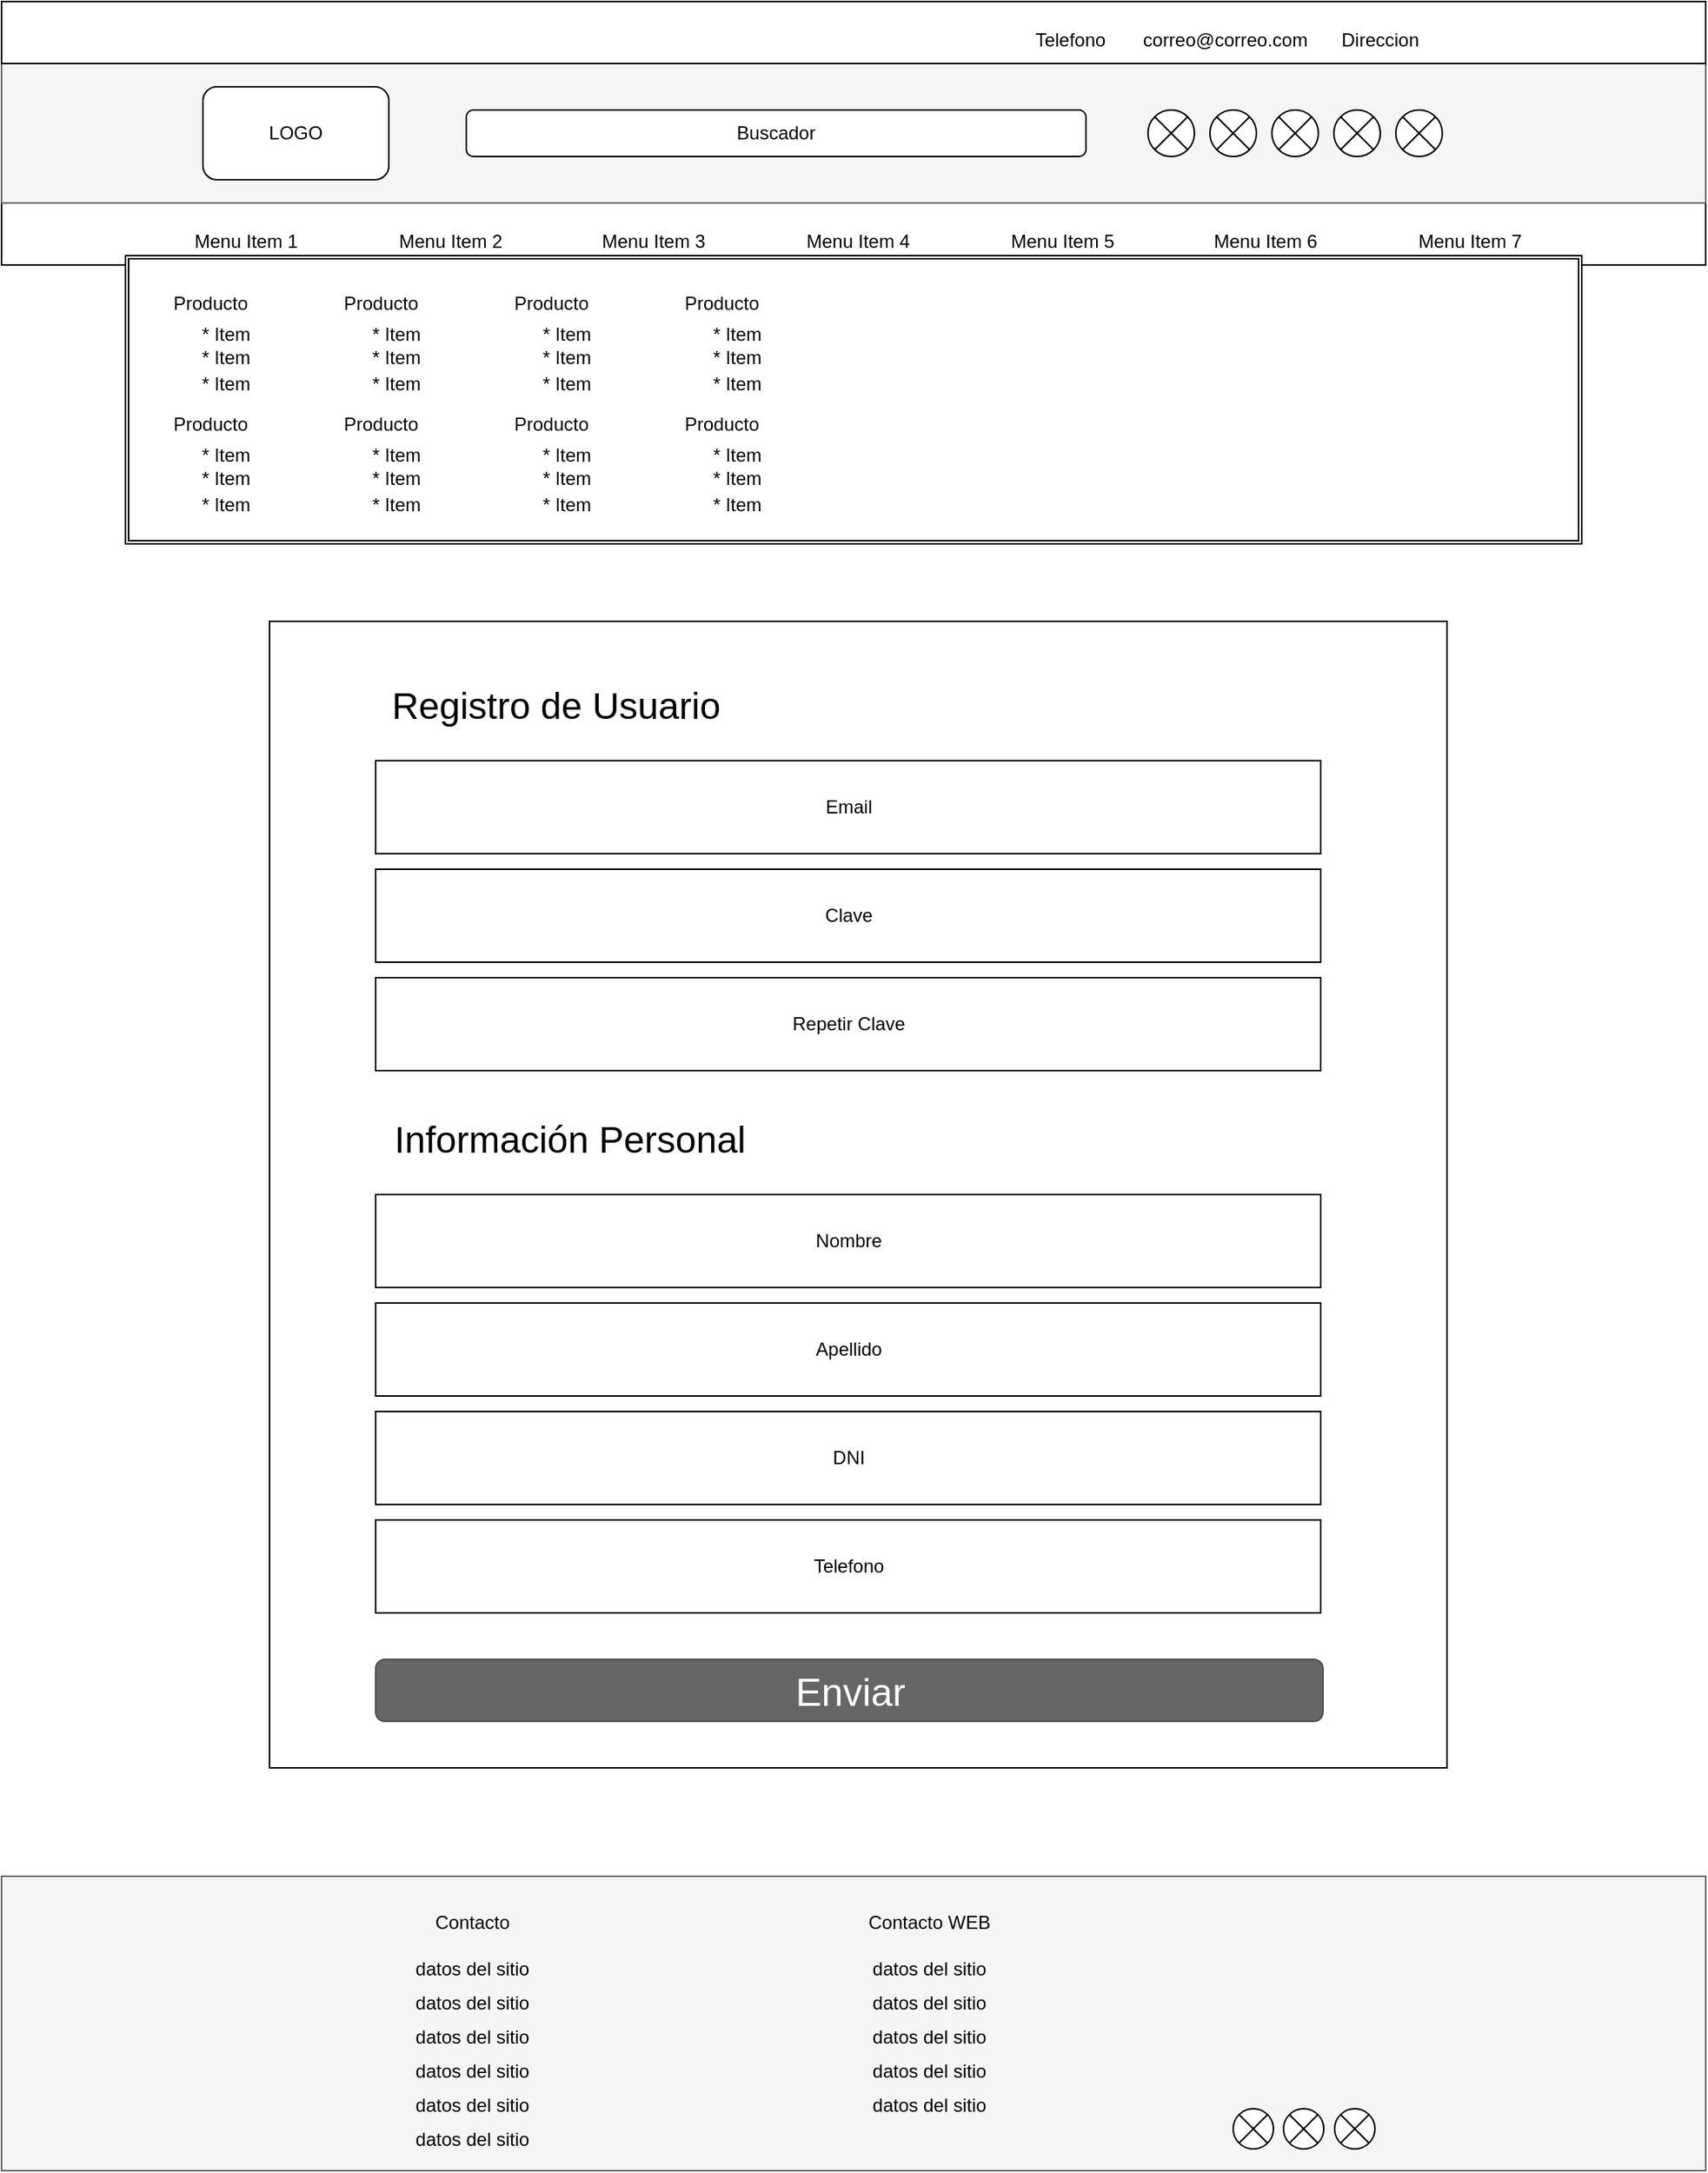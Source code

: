 <mxfile version="24.4.13" type="google">
  <diagram name="Page-1" id="03018318-947c-dd8e-b7a3-06fadd420f32">
    <mxGraphModel grid="1" page="1" gridSize="10" guides="1" tooltips="1" connect="1" arrows="1" fold="1" pageScale="1" pageWidth="1100" pageHeight="850" background="#ffffff" math="0" shadow="0">
      <root>
        <mxCell id="0" />
        <mxCell id="1" parent="0" />
        <mxCell id="ZyAtSVCC6lzZeVUkMO0P-5" value="" style="rounded=0;whiteSpace=wrap;html=1;fillColor=#f5f5f5;fontColor=#333333;strokeColor=#666666;" vertex="1" parent="1">
          <mxGeometry y="1210" width="1100" height="190" as="geometry" />
        </mxCell>
        <mxCell id="ZyAtSVCC6lzZeVUkMO0P-3" value="" style="rounded=0;whiteSpace=wrap;html=1;" vertex="1" parent="1">
          <mxGeometry y="130" width="1100" height="40" as="geometry" />
        </mxCell>
        <mxCell id="ZyAtSVCC6lzZeVUkMO0P-2" value="" style="rounded=0;whiteSpace=wrap;html=1;fillColor=#f5f5f5;fontColor=#333333;strokeColor=#666666;" vertex="1" parent="1">
          <mxGeometry y="40" width="1100" height="90" as="geometry" />
        </mxCell>
        <mxCell id="ZyAtSVCC6lzZeVUkMO0P-1" value="" style="rounded=0;whiteSpace=wrap;html=1;" vertex="1" parent="1">
          <mxGeometry width="1100" height="40" as="geometry" />
        </mxCell>
        <mxCell id="YPrZ4P48iWF1rKAgXMPz-6" value="LOGO" style="rounded=1;whiteSpace=wrap;html=1;strokeColor=default;" vertex="1" parent="1">
          <mxGeometry x="130" y="55" width="120" height="60" as="geometry" />
        </mxCell>
        <mxCell id="YPrZ4P48iWF1rKAgXMPz-8" value="Buscador" style="rounded=1;whiteSpace=wrap;html=1;" vertex="1" parent="1">
          <mxGeometry x="300" y="70" width="400" height="30" as="geometry" />
        </mxCell>
        <mxCell id="YPrZ4P48iWF1rKAgXMPz-9" value="Telefono" style="text;html=1;align=center;verticalAlign=middle;whiteSpace=wrap;rounded=0;" vertex="1" parent="1">
          <mxGeometry x="660" y="10" width="60" height="30" as="geometry" />
        </mxCell>
        <mxCell id="YPrZ4P48iWF1rKAgXMPz-11" value="correo@correo.com" style="text;html=1;align=center;verticalAlign=middle;whiteSpace=wrap;rounded=0;" vertex="1" parent="1">
          <mxGeometry x="760" y="10" width="60" height="30" as="geometry" />
        </mxCell>
        <mxCell id="YPrZ4P48iWF1rKAgXMPz-12" value="Direccion" style="text;html=1;align=center;verticalAlign=middle;whiteSpace=wrap;rounded=0;" vertex="1" parent="1">
          <mxGeometry x="860" y="10" width="60" height="30" as="geometry" />
        </mxCell>
        <mxCell id="YPrZ4P48iWF1rKAgXMPz-14" value="" style="shape=sumEllipse;perimeter=ellipsePerimeter;whiteSpace=wrap;html=1;backgroundOutline=1;" vertex="1" parent="1">
          <mxGeometry x="740" y="70" width="30" height="30" as="geometry" />
        </mxCell>
        <mxCell id="YPrZ4P48iWF1rKAgXMPz-15" value="" style="shape=sumEllipse;perimeter=ellipsePerimeter;whiteSpace=wrap;html=1;backgroundOutline=1;" vertex="1" parent="1">
          <mxGeometry x="780" y="70" width="30" height="30" as="geometry" />
        </mxCell>
        <mxCell id="YPrZ4P48iWF1rKAgXMPz-16" value="" style="shape=sumEllipse;perimeter=ellipsePerimeter;whiteSpace=wrap;html=1;backgroundOutline=1;" vertex="1" parent="1">
          <mxGeometry x="820" y="70" width="30" height="30" as="geometry" />
        </mxCell>
        <mxCell id="YPrZ4P48iWF1rKAgXMPz-17" value="" style="shape=sumEllipse;perimeter=ellipsePerimeter;whiteSpace=wrap;html=1;backgroundOutline=1;" vertex="1" parent="1">
          <mxGeometry x="860" y="70" width="30" height="30" as="geometry" />
        </mxCell>
        <mxCell id="YPrZ4P48iWF1rKAgXMPz-18" value="" style="shape=sumEllipse;perimeter=ellipsePerimeter;whiteSpace=wrap;html=1;backgroundOutline=1;" vertex="1" parent="1">
          <mxGeometry x="900" y="70" width="30" height="30" as="geometry" />
        </mxCell>
        <mxCell id="YPrZ4P48iWF1rKAgXMPz-21" value="Menu Item 1" style="text;html=1;align=center;verticalAlign=middle;whiteSpace=wrap;rounded=0;" vertex="1" parent="1">
          <mxGeometry x="113" y="140" width="90" height="30" as="geometry" />
        </mxCell>
        <mxCell id="YPrZ4P48iWF1rKAgXMPz-22" value="Menu Item 2" style="text;html=1;align=center;verticalAlign=middle;whiteSpace=wrap;rounded=0;" vertex="1" parent="1">
          <mxGeometry x="245" y="140" width="90" height="30" as="geometry" />
        </mxCell>
        <mxCell id="YPrZ4P48iWF1rKAgXMPz-23" value="Menu Item 3" style="text;html=1;align=center;verticalAlign=middle;whiteSpace=wrap;rounded=0;" vertex="1" parent="1">
          <mxGeometry x="376" y="140" width="90" height="30" as="geometry" />
        </mxCell>
        <mxCell id="YPrZ4P48iWF1rKAgXMPz-24" value="Menu Item 4" style="text;html=1;align=center;verticalAlign=middle;whiteSpace=wrap;rounded=0;" vertex="1" parent="1">
          <mxGeometry x="508" y="140" width="90" height="30" as="geometry" />
        </mxCell>
        <mxCell id="YPrZ4P48iWF1rKAgXMPz-25" value="Menu Item 5" style="text;html=1;align=center;verticalAlign=middle;whiteSpace=wrap;rounded=0;" vertex="1" parent="1">
          <mxGeometry x="640" y="140" width="90" height="30" as="geometry" />
        </mxCell>
        <mxCell id="YPrZ4P48iWF1rKAgXMPz-26" value="Menu Item 6" style="text;html=1;align=center;verticalAlign=middle;whiteSpace=wrap;rounded=0;" vertex="1" parent="1">
          <mxGeometry x="771" y="140" width="90" height="30" as="geometry" />
        </mxCell>
        <mxCell id="YPrZ4P48iWF1rKAgXMPz-27" value="Menu Item 7" style="text;html=1;align=center;verticalAlign=middle;whiteSpace=wrap;rounded=0;" vertex="1" parent="1">
          <mxGeometry x="903" y="140" width="90" height="30" as="geometry" />
        </mxCell>
        <mxCell id="YPrZ4P48iWF1rKAgXMPz-28" value="" style="shape=ext;double=1;rounded=0;whiteSpace=wrap;html=1;" vertex="1" parent="1">
          <mxGeometry x="80" y="164" width="940" height="186" as="geometry" />
        </mxCell>
        <mxCell id="YPrZ4P48iWF1rKAgXMPz-36" value="" style="group" connectable="0" vertex="1" parent="1">
          <mxGeometry x="90" y="180" width="100" height="82" as="geometry" />
        </mxCell>
        <mxCell id="YPrZ4P48iWF1rKAgXMPz-29" value="Producto" style="text;html=1;align=center;verticalAlign=middle;whiteSpace=wrap;rounded=0;" vertex="1" parent="YPrZ4P48iWF1rKAgXMPz-36">
          <mxGeometry width="90" height="30" as="geometry" />
        </mxCell>
        <mxCell id="YPrZ4P48iWF1rKAgXMPz-30" value="* Item" style="text;html=1;align=center;verticalAlign=middle;whiteSpace=wrap;rounded=0;" vertex="1" parent="YPrZ4P48iWF1rKAgXMPz-36">
          <mxGeometry x="10" y="20" width="90" height="30" as="geometry" />
        </mxCell>
        <mxCell id="YPrZ4P48iWF1rKAgXMPz-31" value="* Item" style="text;html=1;align=center;verticalAlign=middle;whiteSpace=wrap;rounded=0;" vertex="1" parent="YPrZ4P48iWF1rKAgXMPz-36">
          <mxGeometry x="10" y="35" width="90" height="30" as="geometry" />
        </mxCell>
        <mxCell id="YPrZ4P48iWF1rKAgXMPz-32" value="* Item" style="text;html=1;align=center;verticalAlign=middle;whiteSpace=wrap;rounded=0;" vertex="1" parent="YPrZ4P48iWF1rKAgXMPz-36">
          <mxGeometry x="10" y="52" width="90" height="30" as="geometry" />
        </mxCell>
        <mxCell id="YPrZ4P48iWF1rKAgXMPz-37" value="" style="group" connectable="0" vertex="1" parent="1">
          <mxGeometry x="90" y="258" width="100" height="82" as="geometry" />
        </mxCell>
        <mxCell id="YPrZ4P48iWF1rKAgXMPz-38" value="Producto" style="text;html=1;align=center;verticalAlign=middle;whiteSpace=wrap;rounded=0;" vertex="1" parent="YPrZ4P48iWF1rKAgXMPz-37">
          <mxGeometry width="90" height="30" as="geometry" />
        </mxCell>
        <mxCell id="YPrZ4P48iWF1rKAgXMPz-39" value="* Item" style="text;html=1;align=center;verticalAlign=middle;whiteSpace=wrap;rounded=0;" vertex="1" parent="YPrZ4P48iWF1rKAgXMPz-37">
          <mxGeometry x="10" y="20" width="90" height="30" as="geometry" />
        </mxCell>
        <mxCell id="YPrZ4P48iWF1rKAgXMPz-40" value="* Item" style="text;html=1;align=center;verticalAlign=middle;whiteSpace=wrap;rounded=0;" vertex="1" parent="YPrZ4P48iWF1rKAgXMPz-37">
          <mxGeometry x="10" y="35" width="90" height="30" as="geometry" />
        </mxCell>
        <mxCell id="YPrZ4P48iWF1rKAgXMPz-41" value="* Item" style="text;html=1;align=center;verticalAlign=middle;whiteSpace=wrap;rounded=0;" vertex="1" parent="YPrZ4P48iWF1rKAgXMPz-37">
          <mxGeometry x="10" y="52" width="90" height="30" as="geometry" />
        </mxCell>
        <mxCell id="YPrZ4P48iWF1rKAgXMPz-42" value="" style="group" connectable="0" vertex="1" parent="1">
          <mxGeometry x="200" y="180" width="100" height="82" as="geometry" />
        </mxCell>
        <mxCell id="YPrZ4P48iWF1rKAgXMPz-43" value="Producto" style="text;html=1;align=center;verticalAlign=middle;whiteSpace=wrap;rounded=0;" vertex="1" parent="YPrZ4P48iWF1rKAgXMPz-42">
          <mxGeometry width="90" height="30" as="geometry" />
        </mxCell>
        <mxCell id="YPrZ4P48iWF1rKAgXMPz-44" value="* Item" style="text;html=1;align=center;verticalAlign=middle;whiteSpace=wrap;rounded=0;" vertex="1" parent="YPrZ4P48iWF1rKAgXMPz-42">
          <mxGeometry x="10" y="20" width="90" height="30" as="geometry" />
        </mxCell>
        <mxCell id="YPrZ4P48iWF1rKAgXMPz-45" value="* Item" style="text;html=1;align=center;verticalAlign=middle;whiteSpace=wrap;rounded=0;" vertex="1" parent="YPrZ4P48iWF1rKAgXMPz-42">
          <mxGeometry x="10" y="35" width="90" height="30" as="geometry" />
        </mxCell>
        <mxCell id="YPrZ4P48iWF1rKAgXMPz-46" value="* Item" style="text;html=1;align=center;verticalAlign=middle;whiteSpace=wrap;rounded=0;" vertex="1" parent="YPrZ4P48iWF1rKAgXMPz-42">
          <mxGeometry x="10" y="52" width="90" height="30" as="geometry" />
        </mxCell>
        <mxCell id="YPrZ4P48iWF1rKAgXMPz-47" value="" style="group" connectable="0" vertex="1" parent="1">
          <mxGeometry x="200" y="258" width="100" height="82" as="geometry" />
        </mxCell>
        <mxCell id="YPrZ4P48iWF1rKAgXMPz-48" value="Producto" style="text;html=1;align=center;verticalAlign=middle;whiteSpace=wrap;rounded=0;" vertex="1" parent="YPrZ4P48iWF1rKAgXMPz-47">
          <mxGeometry width="90" height="30" as="geometry" />
        </mxCell>
        <mxCell id="YPrZ4P48iWF1rKAgXMPz-49" value="* Item" style="text;html=1;align=center;verticalAlign=middle;whiteSpace=wrap;rounded=0;" vertex="1" parent="YPrZ4P48iWF1rKAgXMPz-47">
          <mxGeometry x="10" y="20" width="90" height="30" as="geometry" />
        </mxCell>
        <mxCell id="YPrZ4P48iWF1rKAgXMPz-50" value="* Item" style="text;html=1;align=center;verticalAlign=middle;whiteSpace=wrap;rounded=0;" vertex="1" parent="YPrZ4P48iWF1rKAgXMPz-47">
          <mxGeometry x="10" y="35" width="90" height="30" as="geometry" />
        </mxCell>
        <mxCell id="YPrZ4P48iWF1rKAgXMPz-51" value="* Item" style="text;html=1;align=center;verticalAlign=middle;whiteSpace=wrap;rounded=0;" vertex="1" parent="YPrZ4P48iWF1rKAgXMPz-47">
          <mxGeometry x="10" y="52" width="90" height="30" as="geometry" />
        </mxCell>
        <mxCell id="YPrZ4P48iWF1rKAgXMPz-52" value="" style="group" connectable="0" vertex="1" parent="1">
          <mxGeometry x="310" y="180" width="100" height="82" as="geometry" />
        </mxCell>
        <mxCell id="YPrZ4P48iWF1rKAgXMPz-53" value="Producto" style="text;html=1;align=center;verticalAlign=middle;whiteSpace=wrap;rounded=0;" vertex="1" parent="YPrZ4P48iWF1rKAgXMPz-52">
          <mxGeometry width="90" height="30" as="geometry" />
        </mxCell>
        <mxCell id="YPrZ4P48iWF1rKAgXMPz-54" value="* Item" style="text;html=1;align=center;verticalAlign=middle;whiteSpace=wrap;rounded=0;" vertex="1" parent="YPrZ4P48iWF1rKAgXMPz-52">
          <mxGeometry x="10" y="20" width="90" height="30" as="geometry" />
        </mxCell>
        <mxCell id="YPrZ4P48iWF1rKAgXMPz-55" value="* Item" style="text;html=1;align=center;verticalAlign=middle;whiteSpace=wrap;rounded=0;" vertex="1" parent="YPrZ4P48iWF1rKAgXMPz-52">
          <mxGeometry x="10" y="35" width="90" height="30" as="geometry" />
        </mxCell>
        <mxCell id="YPrZ4P48iWF1rKAgXMPz-56" value="* Item" style="text;html=1;align=center;verticalAlign=middle;whiteSpace=wrap;rounded=0;" vertex="1" parent="YPrZ4P48iWF1rKAgXMPz-52">
          <mxGeometry x="10" y="52" width="90" height="30" as="geometry" />
        </mxCell>
        <mxCell id="YPrZ4P48iWF1rKAgXMPz-57" value="" style="group" connectable="0" vertex="1" parent="1">
          <mxGeometry x="310" y="258" width="100" height="82" as="geometry" />
        </mxCell>
        <mxCell id="YPrZ4P48iWF1rKAgXMPz-58" value="Producto" style="text;html=1;align=center;verticalAlign=middle;whiteSpace=wrap;rounded=0;" vertex="1" parent="YPrZ4P48iWF1rKAgXMPz-57">
          <mxGeometry width="90" height="30" as="geometry" />
        </mxCell>
        <mxCell id="YPrZ4P48iWF1rKAgXMPz-59" value="* Item" style="text;html=1;align=center;verticalAlign=middle;whiteSpace=wrap;rounded=0;" vertex="1" parent="YPrZ4P48iWF1rKAgXMPz-57">
          <mxGeometry x="10" y="20" width="90" height="30" as="geometry" />
        </mxCell>
        <mxCell id="YPrZ4P48iWF1rKAgXMPz-60" value="* Item" style="text;html=1;align=center;verticalAlign=middle;whiteSpace=wrap;rounded=0;" vertex="1" parent="YPrZ4P48iWF1rKAgXMPz-57">
          <mxGeometry x="10" y="35" width="90" height="30" as="geometry" />
        </mxCell>
        <mxCell id="YPrZ4P48iWF1rKAgXMPz-61" value="* Item" style="text;html=1;align=center;verticalAlign=middle;whiteSpace=wrap;rounded=0;" vertex="1" parent="YPrZ4P48iWF1rKAgXMPz-57">
          <mxGeometry x="10" y="52" width="90" height="30" as="geometry" />
        </mxCell>
        <mxCell id="YPrZ4P48iWF1rKAgXMPz-62" value="" style="group" connectable="0" vertex="1" parent="1">
          <mxGeometry x="420" y="180" width="100" height="82" as="geometry" />
        </mxCell>
        <mxCell id="YPrZ4P48iWF1rKAgXMPz-63" value="Producto" style="text;html=1;align=center;verticalAlign=middle;whiteSpace=wrap;rounded=0;" vertex="1" parent="YPrZ4P48iWF1rKAgXMPz-62">
          <mxGeometry width="90" height="30" as="geometry" />
        </mxCell>
        <mxCell id="YPrZ4P48iWF1rKAgXMPz-64" value="* Item" style="text;html=1;align=center;verticalAlign=middle;whiteSpace=wrap;rounded=0;" vertex="1" parent="YPrZ4P48iWF1rKAgXMPz-62">
          <mxGeometry x="10" y="20" width="90" height="30" as="geometry" />
        </mxCell>
        <mxCell id="YPrZ4P48iWF1rKAgXMPz-65" value="* Item" style="text;html=1;align=center;verticalAlign=middle;whiteSpace=wrap;rounded=0;" vertex="1" parent="YPrZ4P48iWF1rKAgXMPz-62">
          <mxGeometry x="10" y="35" width="90" height="30" as="geometry" />
        </mxCell>
        <mxCell id="YPrZ4P48iWF1rKAgXMPz-66" value="* Item" style="text;html=1;align=center;verticalAlign=middle;whiteSpace=wrap;rounded=0;" vertex="1" parent="YPrZ4P48iWF1rKAgXMPz-62">
          <mxGeometry x="10" y="52" width="90" height="30" as="geometry" />
        </mxCell>
        <mxCell id="YPrZ4P48iWF1rKAgXMPz-67" value="" style="group" connectable="0" vertex="1" parent="1">
          <mxGeometry x="420" y="258" width="100" height="82" as="geometry" />
        </mxCell>
        <mxCell id="YPrZ4P48iWF1rKAgXMPz-68" value="Producto" style="text;html=1;align=center;verticalAlign=middle;whiteSpace=wrap;rounded=0;" vertex="1" parent="YPrZ4P48iWF1rKAgXMPz-67">
          <mxGeometry width="90" height="30" as="geometry" />
        </mxCell>
        <mxCell id="YPrZ4P48iWF1rKAgXMPz-69" value="* Item" style="text;html=1;align=center;verticalAlign=middle;whiteSpace=wrap;rounded=0;" vertex="1" parent="YPrZ4P48iWF1rKAgXMPz-67">
          <mxGeometry x="10" y="20" width="90" height="30" as="geometry" />
        </mxCell>
        <mxCell id="YPrZ4P48iWF1rKAgXMPz-70" value="* Item" style="text;html=1;align=center;verticalAlign=middle;whiteSpace=wrap;rounded=0;" vertex="1" parent="YPrZ4P48iWF1rKAgXMPz-67">
          <mxGeometry x="10" y="35" width="90" height="30" as="geometry" />
        </mxCell>
        <mxCell id="YPrZ4P48iWF1rKAgXMPz-71" value="* Item" style="text;html=1;align=center;verticalAlign=middle;whiteSpace=wrap;rounded=0;" vertex="1" parent="YPrZ4P48iWF1rKAgXMPz-67">
          <mxGeometry x="10" y="52" width="90" height="30" as="geometry" />
        </mxCell>
        <mxCell id="YPrZ4P48iWF1rKAgXMPz-153" value="Contacto" style="text;html=1;align=center;verticalAlign=middle;whiteSpace=wrap;rounded=0;" vertex="1" parent="1">
          <mxGeometry x="249" y="1225" width="110" height="30" as="geometry" />
        </mxCell>
        <mxCell id="YPrZ4P48iWF1rKAgXMPz-156" value="datos del sitio" style="text;html=1;align=center;verticalAlign=middle;whiteSpace=wrap;rounded=0;" vertex="1" parent="1">
          <mxGeometry x="249" y="1255" width="110" height="30" as="geometry" />
        </mxCell>
        <mxCell id="YPrZ4P48iWF1rKAgXMPz-157" value="datos del sitio" style="text;html=1;align=center;verticalAlign=middle;whiteSpace=wrap;rounded=0;" vertex="1" parent="1">
          <mxGeometry x="249" y="1277" width="110" height="30" as="geometry" />
        </mxCell>
        <mxCell id="YPrZ4P48iWF1rKAgXMPz-158" value="datos del sitio" style="text;html=1;align=center;verticalAlign=middle;whiteSpace=wrap;rounded=0;" vertex="1" parent="1">
          <mxGeometry x="249" y="1299" width="110" height="30" as="geometry" />
        </mxCell>
        <mxCell id="YPrZ4P48iWF1rKAgXMPz-159" value="datos del sitio" style="text;html=1;align=center;verticalAlign=middle;whiteSpace=wrap;rounded=0;" vertex="1" parent="1">
          <mxGeometry x="249" y="1321" width="110" height="30" as="geometry" />
        </mxCell>
        <mxCell id="YPrZ4P48iWF1rKAgXMPz-160" value="datos del sitio" style="text;html=1;align=center;verticalAlign=middle;whiteSpace=wrap;rounded=0;" vertex="1" parent="1">
          <mxGeometry x="249" y="1343" width="110" height="30" as="geometry" />
        </mxCell>
        <mxCell id="YPrZ4P48iWF1rKAgXMPz-161" value="datos del sitio" style="text;html=1;align=center;verticalAlign=middle;whiteSpace=wrap;rounded=0;" vertex="1" parent="1">
          <mxGeometry x="249" y="1365" width="110" height="30" as="geometry" />
        </mxCell>
        <mxCell id="YPrZ4P48iWF1rKAgXMPz-162" value="datos del sitio" style="text;html=1;align=center;verticalAlign=middle;whiteSpace=wrap;rounded=0;" vertex="1" parent="1">
          <mxGeometry x="544" y="1255" width="110" height="30" as="geometry" />
        </mxCell>
        <mxCell id="YPrZ4P48iWF1rKAgXMPz-163" value="datos del sitio" style="text;html=1;align=center;verticalAlign=middle;whiteSpace=wrap;rounded=0;" vertex="1" parent="1">
          <mxGeometry x="544" y="1277" width="110" height="30" as="geometry" />
        </mxCell>
        <mxCell id="YPrZ4P48iWF1rKAgXMPz-164" value="datos del sitio" style="text;html=1;align=center;verticalAlign=middle;whiteSpace=wrap;rounded=0;" vertex="1" parent="1">
          <mxGeometry x="544" y="1299" width="110" height="30" as="geometry" />
        </mxCell>
        <mxCell id="YPrZ4P48iWF1rKAgXMPz-165" value="datos del sitio" style="text;html=1;align=center;verticalAlign=middle;whiteSpace=wrap;rounded=0;" vertex="1" parent="1">
          <mxGeometry x="544" y="1321" width="110" height="30" as="geometry" />
        </mxCell>
        <mxCell id="YPrZ4P48iWF1rKAgXMPz-166" value="datos del sitio" style="text;html=1;align=center;verticalAlign=middle;whiteSpace=wrap;rounded=0;" vertex="1" parent="1">
          <mxGeometry x="544" y="1343" width="110" height="30" as="geometry" />
        </mxCell>
        <mxCell id="YPrZ4P48iWF1rKAgXMPz-167" value="Contacto WEB" style="text;html=1;align=center;verticalAlign=middle;whiteSpace=wrap;rounded=0;" vertex="1" parent="1">
          <mxGeometry x="544" y="1225" width="110" height="30" as="geometry" />
        </mxCell>
        <mxCell id="ZyAtSVCC6lzZeVUkMO0P-6" value="" style="shape=sumEllipse;perimeter=ellipsePerimeter;whiteSpace=wrap;html=1;backgroundOutline=1;" vertex="1" parent="1">
          <mxGeometry x="860.5" y="1360" width="26" height="26" as="geometry" />
        </mxCell>
        <mxCell id="ZyAtSVCC6lzZeVUkMO0P-7" value="" style="shape=sumEllipse;perimeter=ellipsePerimeter;whiteSpace=wrap;html=1;backgroundOutline=1;" vertex="1" parent="1">
          <mxGeometry x="795" y="1360" width="26" height="26" as="geometry" />
        </mxCell>
        <mxCell id="ZyAtSVCC6lzZeVUkMO0P-8" value="" style="shape=sumEllipse;perimeter=ellipsePerimeter;whiteSpace=wrap;html=1;backgroundOutline=1;" vertex="1" parent="1">
          <mxGeometry x="827.5" y="1360" width="26" height="26" as="geometry" />
        </mxCell>
        <mxCell id="ZyAtSVCC6lzZeVUkMO0P-32" value="" style="rounded=0;whiteSpace=wrap;html=1;" vertex="1" parent="1">
          <mxGeometry x="173" y="400" width="760" height="740" as="geometry" />
        </mxCell>
        <mxCell id="ZyAtSVCC6lzZeVUkMO0P-33" value="Registro de Usuario" style="text;html=1;align=center;verticalAlign=middle;whiteSpace=wrap;rounded=0;fontSize=24;" vertex="1" parent="1">
          <mxGeometry x="233" y="440" width="250" height="30" as="geometry" />
        </mxCell>
        <mxCell id="ZyAtSVCC6lzZeVUkMO0P-34" value="Email" style="rounded=0;whiteSpace=wrap;html=1;align=center;" vertex="1" parent="1">
          <mxGeometry x="241.5" y="490" width="610" height="60" as="geometry" />
        </mxCell>
        <mxCell id="ZyAtSVCC6lzZeVUkMO0P-35" value="Clave" style="rounded=0;whiteSpace=wrap;html=1;align=center;" vertex="1" parent="1">
          <mxGeometry x="241.5" y="560" width="610" height="60" as="geometry" />
        </mxCell>
        <mxCell id="ZyAtSVCC6lzZeVUkMO0P-36" value="Repetir Clave" style="rounded=0;whiteSpace=wrap;html=1;align=center;" vertex="1" parent="1">
          <mxGeometry x="241.5" y="630" width="610" height="60" as="geometry" />
        </mxCell>
        <mxCell id="ZyAtSVCC6lzZeVUkMO0P-37" value="Información Personal" style="text;html=1;align=center;verticalAlign=middle;whiteSpace=wrap;rounded=0;fontSize=24;" vertex="1" parent="1">
          <mxGeometry x="241.5" y="720" width="250" height="30" as="geometry" />
        </mxCell>
        <mxCell id="ZyAtSVCC6lzZeVUkMO0P-38" value="Nombre" style="rounded=0;whiteSpace=wrap;html=1;align=center;" vertex="1" parent="1">
          <mxGeometry x="241.5" y="770" width="610" height="60" as="geometry" />
        </mxCell>
        <mxCell id="ZyAtSVCC6lzZeVUkMO0P-39" value="DNI" style="rounded=0;whiteSpace=wrap;html=1;align=center;" vertex="1" parent="1">
          <mxGeometry x="241.5" y="910" width="610" height="60" as="geometry" />
        </mxCell>
        <mxCell id="ZyAtSVCC6lzZeVUkMO0P-40" value="Apellido" style="rounded=0;whiteSpace=wrap;html=1;align=center;" vertex="1" parent="1">
          <mxGeometry x="241.5" y="840" width="610" height="60" as="geometry" />
        </mxCell>
        <mxCell id="ZyAtSVCC6lzZeVUkMO0P-41" value="Telefono" style="rounded=0;whiteSpace=wrap;html=1;" vertex="1" parent="1">
          <mxGeometry x="241.5" y="980" width="610" height="60" as="geometry" />
        </mxCell>
        <mxCell id="ZyAtSVCC6lzZeVUkMO0P-42" value="Enviar" style="rounded=1;html=1;shadow=0;dashed=0;whiteSpace=wrap;fontSize=25;fillColor=#666666;align=center;strokeColor=#4D4D4D;fontColor=#ffffff;" vertex="1" parent="1">
          <mxGeometry x="241.5" y="1070" width="611.5" height="40" as="geometry" />
        </mxCell>
      </root>
    </mxGraphModel>
  </diagram>
</mxfile>
